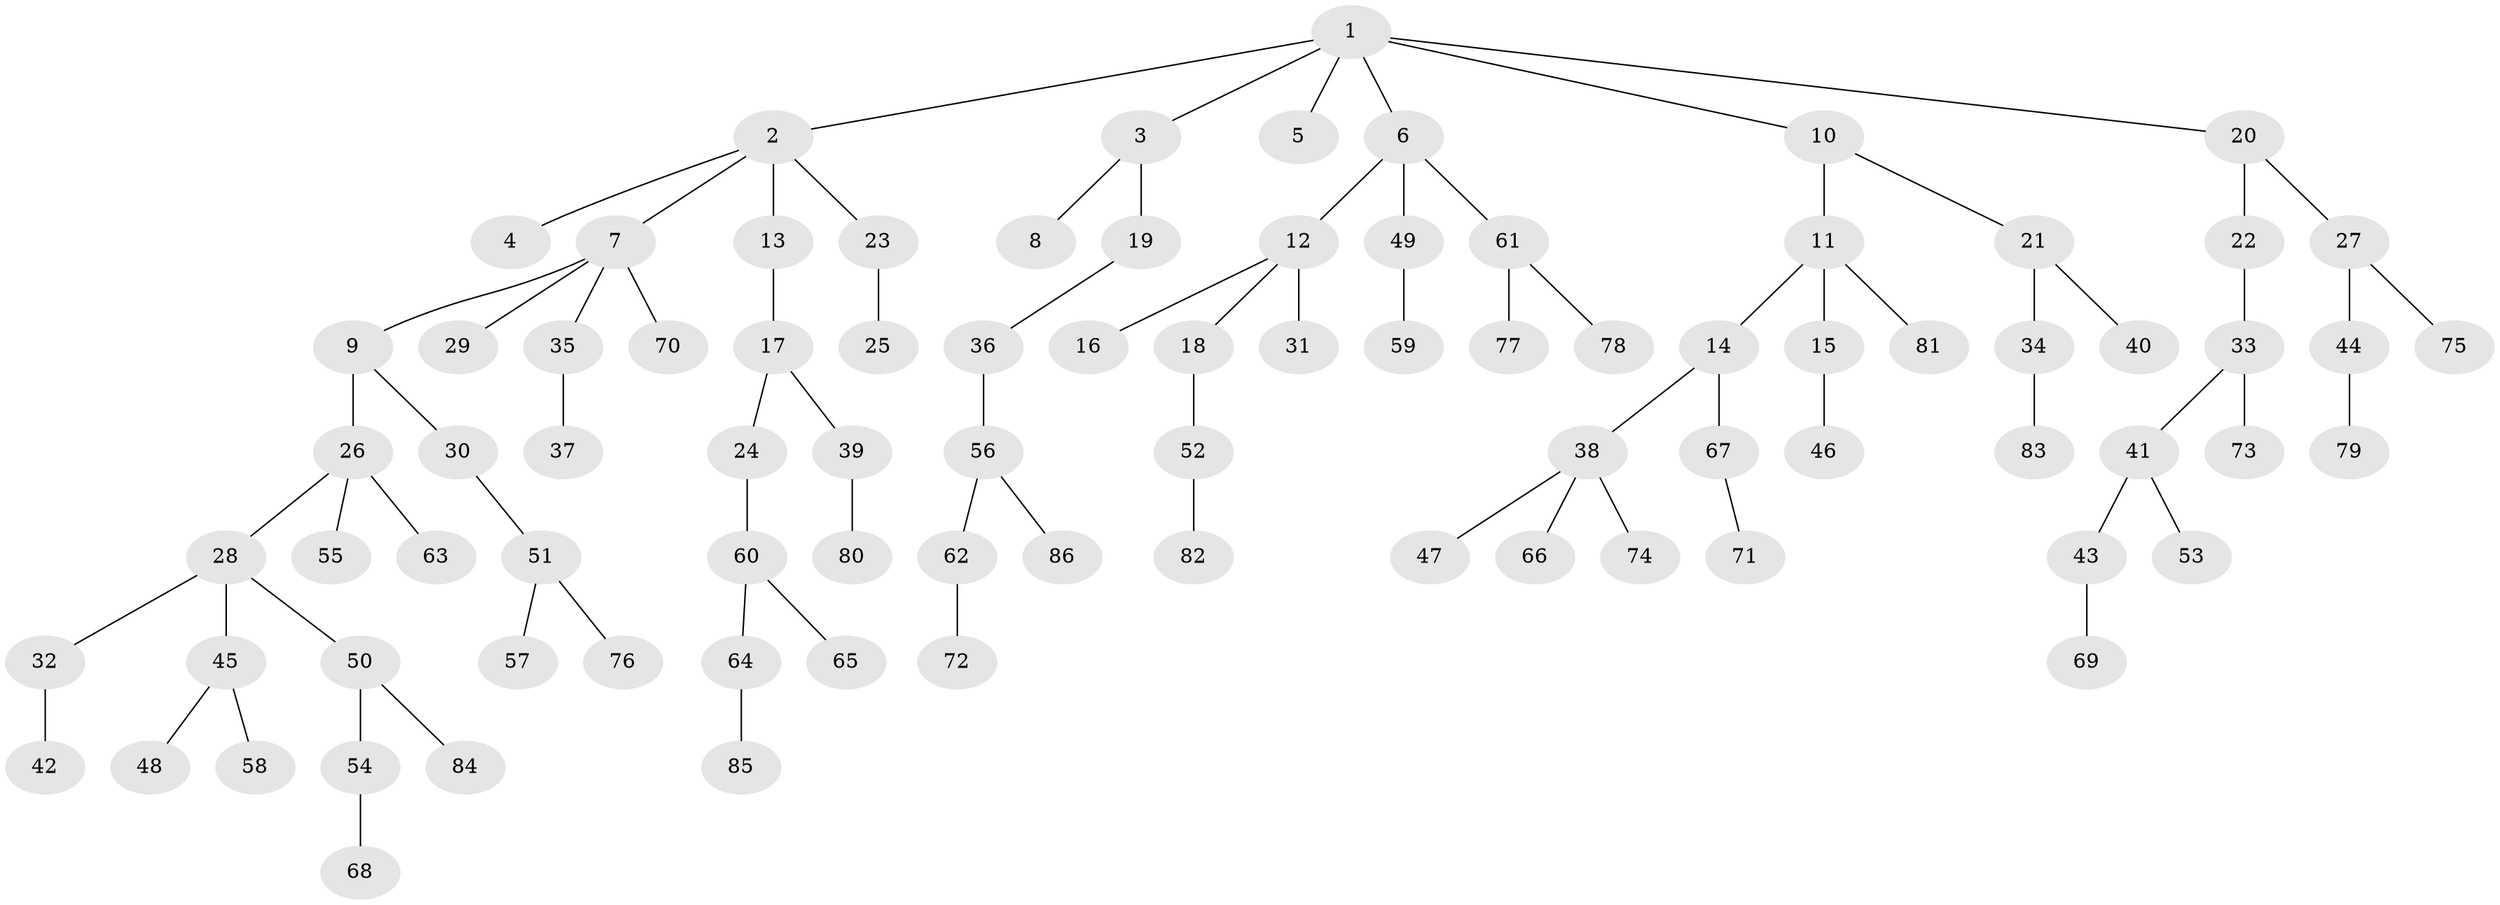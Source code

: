 // Generated by graph-tools (version 1.1) at 2025/50/03/09/25 03:50:16]
// undirected, 86 vertices, 85 edges
graph export_dot {
graph [start="1"]
  node [color=gray90,style=filled];
  1;
  2;
  3;
  4;
  5;
  6;
  7;
  8;
  9;
  10;
  11;
  12;
  13;
  14;
  15;
  16;
  17;
  18;
  19;
  20;
  21;
  22;
  23;
  24;
  25;
  26;
  27;
  28;
  29;
  30;
  31;
  32;
  33;
  34;
  35;
  36;
  37;
  38;
  39;
  40;
  41;
  42;
  43;
  44;
  45;
  46;
  47;
  48;
  49;
  50;
  51;
  52;
  53;
  54;
  55;
  56;
  57;
  58;
  59;
  60;
  61;
  62;
  63;
  64;
  65;
  66;
  67;
  68;
  69;
  70;
  71;
  72;
  73;
  74;
  75;
  76;
  77;
  78;
  79;
  80;
  81;
  82;
  83;
  84;
  85;
  86;
  1 -- 2;
  1 -- 3;
  1 -- 5;
  1 -- 6;
  1 -- 10;
  1 -- 20;
  2 -- 4;
  2 -- 7;
  2 -- 13;
  2 -- 23;
  3 -- 8;
  3 -- 19;
  6 -- 12;
  6 -- 49;
  6 -- 61;
  7 -- 9;
  7 -- 29;
  7 -- 35;
  7 -- 70;
  9 -- 26;
  9 -- 30;
  10 -- 11;
  10 -- 21;
  11 -- 14;
  11 -- 15;
  11 -- 81;
  12 -- 16;
  12 -- 18;
  12 -- 31;
  13 -- 17;
  14 -- 38;
  14 -- 67;
  15 -- 46;
  17 -- 24;
  17 -- 39;
  18 -- 52;
  19 -- 36;
  20 -- 22;
  20 -- 27;
  21 -- 34;
  21 -- 40;
  22 -- 33;
  23 -- 25;
  24 -- 60;
  26 -- 28;
  26 -- 55;
  26 -- 63;
  27 -- 44;
  27 -- 75;
  28 -- 32;
  28 -- 45;
  28 -- 50;
  30 -- 51;
  32 -- 42;
  33 -- 41;
  33 -- 73;
  34 -- 83;
  35 -- 37;
  36 -- 56;
  38 -- 47;
  38 -- 66;
  38 -- 74;
  39 -- 80;
  41 -- 43;
  41 -- 53;
  43 -- 69;
  44 -- 79;
  45 -- 48;
  45 -- 58;
  49 -- 59;
  50 -- 54;
  50 -- 84;
  51 -- 57;
  51 -- 76;
  52 -- 82;
  54 -- 68;
  56 -- 62;
  56 -- 86;
  60 -- 64;
  60 -- 65;
  61 -- 77;
  61 -- 78;
  62 -- 72;
  64 -- 85;
  67 -- 71;
}
